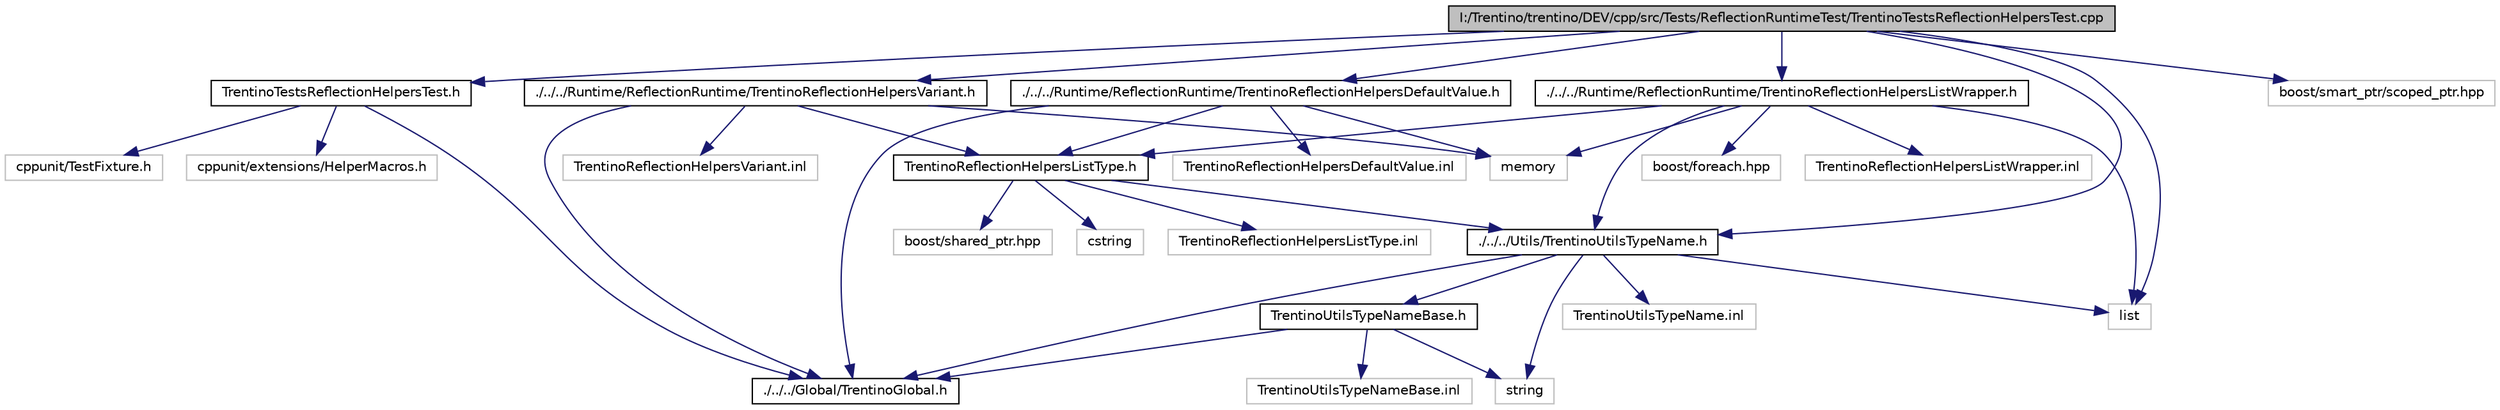 digraph G
{
  edge [fontname="Helvetica",fontsize="10",labelfontname="Helvetica",labelfontsize="10"];
  node [fontname="Helvetica",fontsize="10",shape=record];
  Node1 [label="I:/Trentino/trentino/DEV/cpp/src/Tests/ReflectionRuntimeTest/TrentinoTestsReflectionHelpersTest.cpp",height=0.2,width=0.4,color="black", fillcolor="grey75", style="filled" fontcolor="black"];
  Node1 -> Node2 [color="midnightblue",fontsize="10",style="solid",fontname="Helvetica"];
  Node2 [label="TrentinoTestsReflectionHelpersTest.h",height=0.2,width=0.4,color="black", fillcolor="white", style="filled",URL="$_trentino_tests_reflection_helpers_test_8h.html"];
  Node2 -> Node3 [color="midnightblue",fontsize="10",style="solid",fontname="Helvetica"];
  Node3 [label="cppunit/TestFixture.h",height=0.2,width=0.4,color="grey75", fillcolor="white", style="filled"];
  Node2 -> Node4 [color="midnightblue",fontsize="10",style="solid",fontname="Helvetica"];
  Node4 [label="cppunit/extensions/HelperMacros.h",height=0.2,width=0.4,color="grey75", fillcolor="white", style="filled"];
  Node2 -> Node5 [color="midnightblue",fontsize="10",style="solid",fontname="Helvetica"];
  Node5 [label="./../../Global/TrentinoGlobal.h",height=0.2,width=0.4,color="black", fillcolor="white", style="filled",URL="$_trentino_global_8h.html"];
  Node1 -> Node6 [color="midnightblue",fontsize="10",style="solid",fontname="Helvetica"];
  Node6 [label="boost/smart_ptr/scoped_ptr.hpp",height=0.2,width=0.4,color="grey75", fillcolor="white", style="filled"];
  Node1 -> Node7 [color="midnightblue",fontsize="10",style="solid",fontname="Helvetica"];
  Node7 [label="list",height=0.2,width=0.4,color="grey75", fillcolor="white", style="filled"];
  Node1 -> Node8 [color="midnightblue",fontsize="10",style="solid",fontname="Helvetica"];
  Node8 [label="./../../Runtime/ReflectionRuntime/TrentinoReflectionHelpersVariant.h",height=0.2,width=0.4,color="black", fillcolor="white", style="filled",URL="$_trentino_reflection_helpers_variant_8h.html"];
  Node8 -> Node9 [color="midnightblue",fontsize="10",style="solid",fontname="Helvetica"];
  Node9 [label="memory",height=0.2,width=0.4,color="grey75", fillcolor="white", style="filled"];
  Node8 -> Node5 [color="midnightblue",fontsize="10",style="solid",fontname="Helvetica"];
  Node8 -> Node10 [color="midnightblue",fontsize="10",style="solid",fontname="Helvetica"];
  Node10 [label="TrentinoReflectionHelpersListType.h",height=0.2,width=0.4,color="black", fillcolor="white", style="filled",URL="$_trentino_reflection_helpers_list_type_8h.html"];
  Node10 -> Node11 [color="midnightblue",fontsize="10",style="solid",fontname="Helvetica"];
  Node11 [label="boost/shared_ptr.hpp",height=0.2,width=0.4,color="grey75", fillcolor="white", style="filled"];
  Node10 -> Node12 [color="midnightblue",fontsize="10",style="solid",fontname="Helvetica"];
  Node12 [label="cstring",height=0.2,width=0.4,color="grey75", fillcolor="white", style="filled"];
  Node10 -> Node13 [color="midnightblue",fontsize="10",style="solid",fontname="Helvetica"];
  Node13 [label="./../../Utils/TrentinoUtilsTypeName.h",height=0.2,width=0.4,color="black", fillcolor="white", style="filled",URL="$_trentino_utils_type_name_8h.html"];
  Node13 -> Node14 [color="midnightblue",fontsize="10",style="solid",fontname="Helvetica"];
  Node14 [label="string",height=0.2,width=0.4,color="grey75", fillcolor="white", style="filled"];
  Node13 -> Node7 [color="midnightblue",fontsize="10",style="solid",fontname="Helvetica"];
  Node13 -> Node5 [color="midnightblue",fontsize="10",style="solid",fontname="Helvetica"];
  Node13 -> Node15 [color="midnightblue",fontsize="10",style="solid",fontname="Helvetica"];
  Node15 [label="TrentinoUtilsTypeNameBase.h",height=0.2,width=0.4,color="black", fillcolor="white", style="filled",URL="$_trentino_utils_type_name_base_8h.html"];
  Node15 -> Node14 [color="midnightblue",fontsize="10",style="solid",fontname="Helvetica"];
  Node15 -> Node5 [color="midnightblue",fontsize="10",style="solid",fontname="Helvetica"];
  Node15 -> Node16 [color="midnightblue",fontsize="10",style="solid",fontname="Helvetica"];
  Node16 [label="TrentinoUtilsTypeNameBase.inl",height=0.2,width=0.4,color="grey75", fillcolor="white", style="filled"];
  Node13 -> Node17 [color="midnightblue",fontsize="10",style="solid",fontname="Helvetica"];
  Node17 [label="TrentinoUtilsTypeName.inl",height=0.2,width=0.4,color="grey75", fillcolor="white", style="filled"];
  Node10 -> Node18 [color="midnightblue",fontsize="10",style="solid",fontname="Helvetica"];
  Node18 [label="TrentinoReflectionHelpersListType.inl",height=0.2,width=0.4,color="grey75", fillcolor="white", style="filled"];
  Node8 -> Node19 [color="midnightblue",fontsize="10",style="solid",fontname="Helvetica"];
  Node19 [label="TrentinoReflectionHelpersVariant.inl",height=0.2,width=0.4,color="grey75", fillcolor="white", style="filled"];
  Node1 -> Node20 [color="midnightblue",fontsize="10",style="solid",fontname="Helvetica"];
  Node20 [label="./../../Runtime/ReflectionRuntime/TrentinoReflectionHelpersListWrapper.h",height=0.2,width=0.4,color="black", fillcolor="white", style="filled",URL="$_trentino_reflection_helpers_list_wrapper_8h.html"];
  Node20 -> Node9 [color="midnightblue",fontsize="10",style="solid",fontname="Helvetica"];
  Node20 -> Node7 [color="midnightblue",fontsize="10",style="solid",fontname="Helvetica"];
  Node20 -> Node21 [color="midnightblue",fontsize="10",style="solid",fontname="Helvetica"];
  Node21 [label="boost/foreach.hpp",height=0.2,width=0.4,color="grey75", fillcolor="white", style="filled"];
  Node20 -> Node10 [color="midnightblue",fontsize="10",style="solid",fontname="Helvetica"];
  Node20 -> Node13 [color="midnightblue",fontsize="10",style="solid",fontname="Helvetica"];
  Node20 -> Node22 [color="midnightblue",fontsize="10",style="solid",fontname="Helvetica"];
  Node22 [label="TrentinoReflectionHelpersListWrapper.inl",height=0.2,width=0.4,color="grey75", fillcolor="white", style="filled"];
  Node1 -> Node23 [color="midnightblue",fontsize="10",style="solid",fontname="Helvetica"];
  Node23 [label="./../../Runtime/ReflectionRuntime/TrentinoReflectionHelpersDefaultValue.h",height=0.2,width=0.4,color="black", fillcolor="white", style="filled",URL="$_trentino_reflection_helpers_default_value_8h.html"];
  Node23 -> Node9 [color="midnightblue",fontsize="10",style="solid",fontname="Helvetica"];
  Node23 -> Node5 [color="midnightblue",fontsize="10",style="solid",fontname="Helvetica"];
  Node23 -> Node10 [color="midnightblue",fontsize="10",style="solid",fontname="Helvetica"];
  Node23 -> Node24 [color="midnightblue",fontsize="10",style="solid",fontname="Helvetica"];
  Node24 [label="TrentinoReflectionHelpersDefaultValue.inl",height=0.2,width=0.4,color="grey75", fillcolor="white", style="filled"];
  Node1 -> Node13 [color="midnightblue",fontsize="10",style="solid",fontname="Helvetica"];
}
